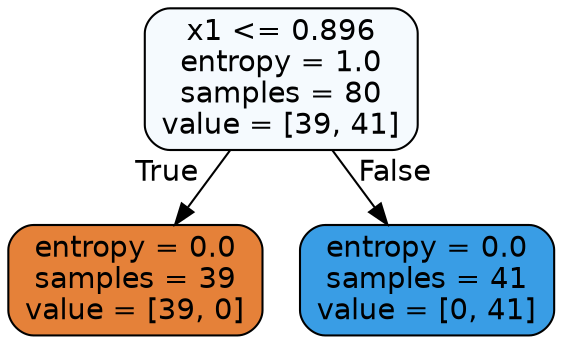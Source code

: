 digraph Tree {
node [shape=box, style="filled, rounded", color="black", fontname=helvetica] ;
edge [fontname=helvetica] ;
0 [label="x1 <= 0.896\nentropy = 1.0\nsamples = 80\nvalue = [39, 41]", fillcolor="#f5fafe"] ;
1 [label="entropy = 0.0\nsamples = 39\nvalue = [39, 0]", fillcolor="#e58139"] ;
0 -> 1 [labeldistance=2.5, labelangle=45, headlabel="True"] ;
2 [label="entropy = 0.0\nsamples = 41\nvalue = [0, 41]", fillcolor="#399de5"] ;
0 -> 2 [labeldistance=2.5, labelangle=-45, headlabel="False"] ;
}